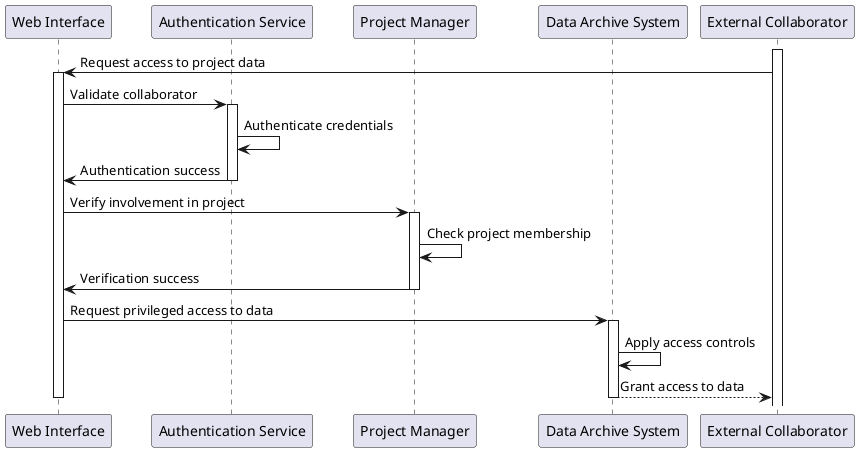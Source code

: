 @startuml
participant Ext_Collaborator as "External Collaborator"
participant Web_Interface as "Web Interface"
participant Auth_Service as "Authentication Service"
participant Proj_Manager as "Project Manager"
participant Data_Archive as "Data Archive System"

actor Ext_Collaborator

activate Ext_Collaborator
Ext_Collaborator -> Web_Interface : Request access to project data
activate Web_Interface

Web_Interface -> Auth_Service : Validate collaborator
activate Auth_Service
Auth_Service -> Auth_Service : Authenticate credentials
Auth_Service -> Web_Interface : Authentication success
deactivate Auth_Service

Web_Interface -> Proj_Manager : Verify involvement in project
activate Proj_Manager
Proj_Manager -> Proj_Manager : Check project membership
Proj_Manager -> Web_Interface : Verification success
deactivate Proj_Manager

Web_Interface -> Data_Archive : Request privileged access to data
activate Data_Archive
Data_Archive -> Data_Archive : Apply access controls
Data_Archive --> Ext_Collaborator : Grant access to data
deactivate Data_Archive
deactivate Web_Interface

@enduml